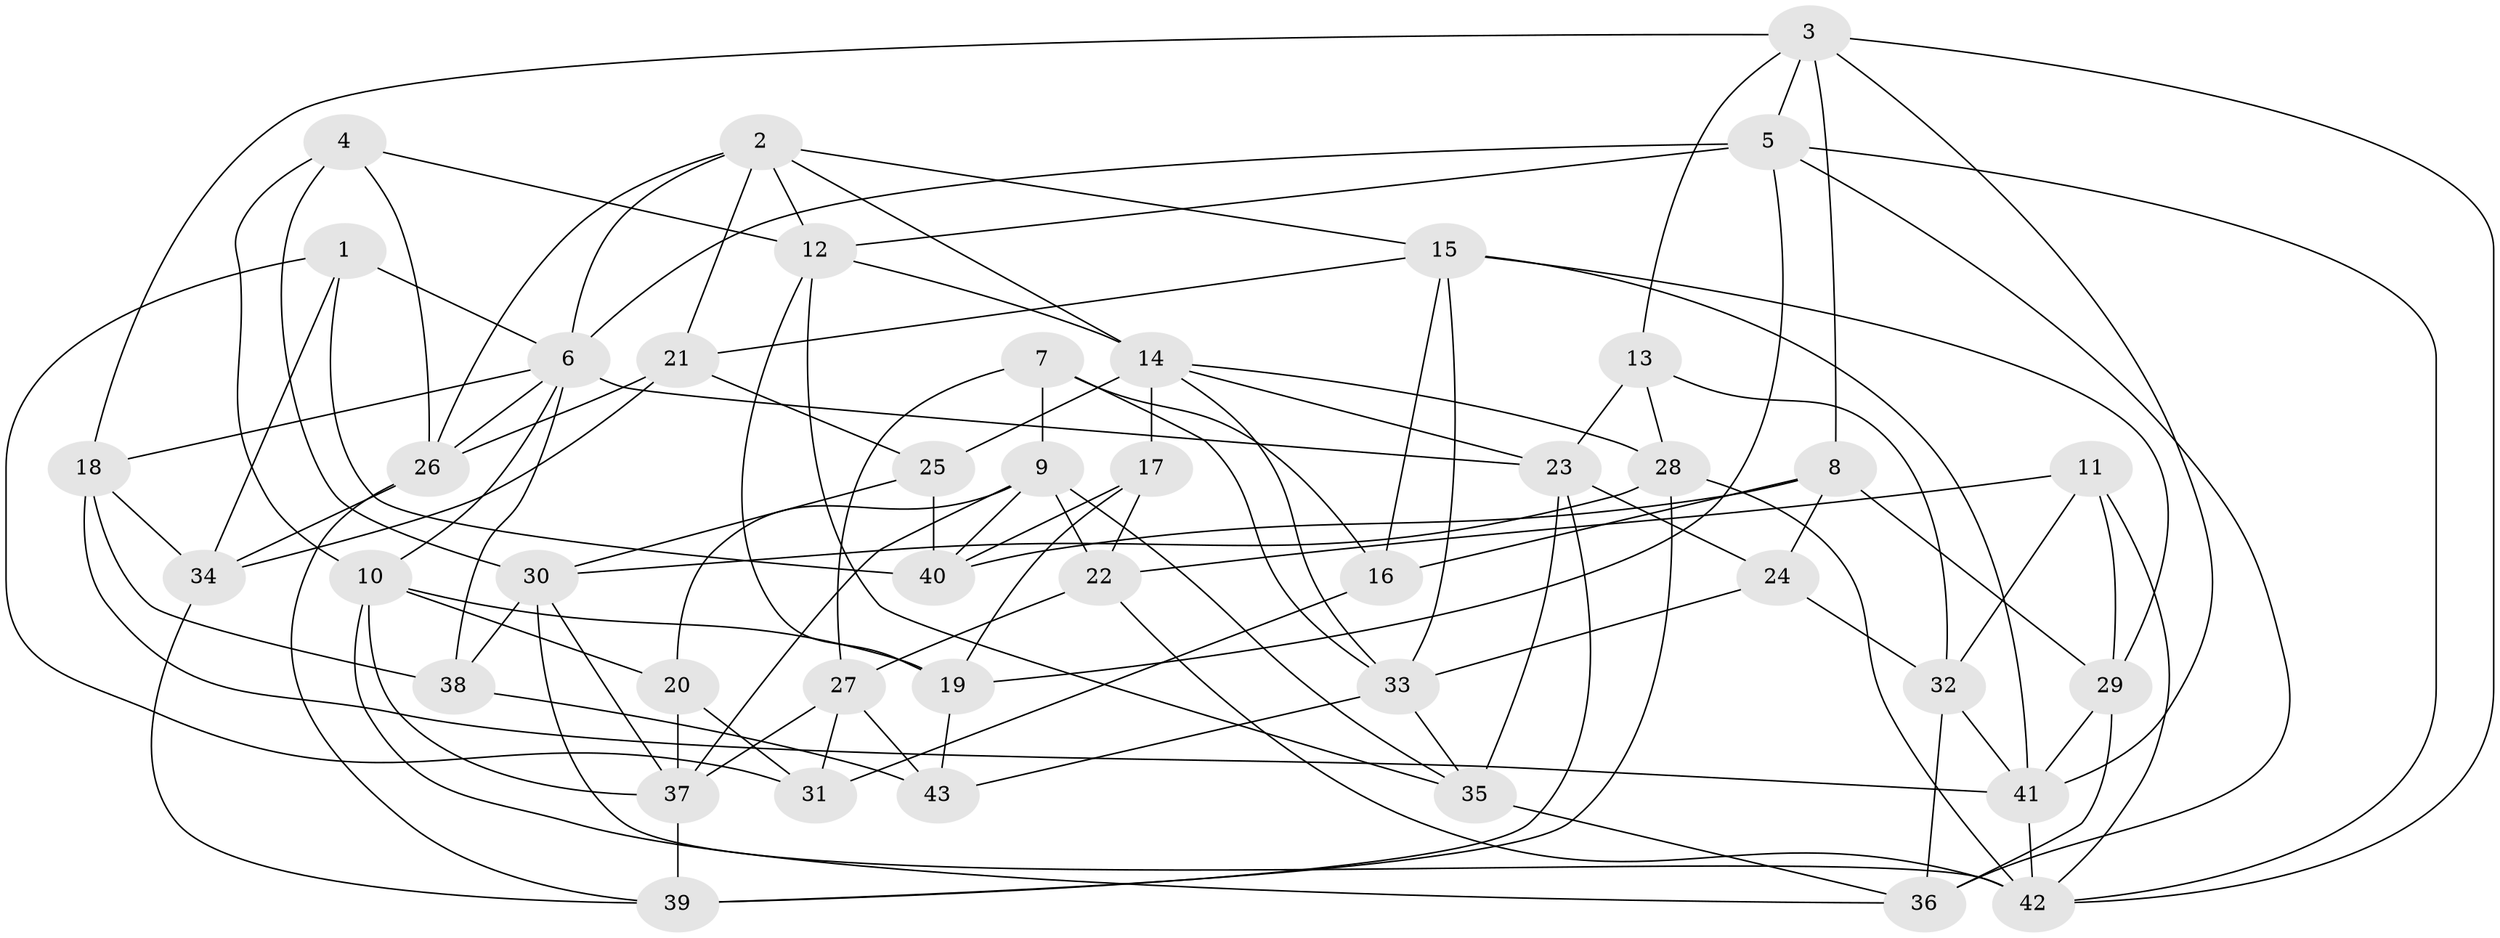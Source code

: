 // original degree distribution, {4: 1.0}
// Generated by graph-tools (version 1.1) at 2025/03/03/09/25 03:03:06]
// undirected, 43 vertices, 111 edges
graph export_dot {
graph [start="1"]
  node [color=gray90,style=filled];
  1;
  2;
  3;
  4;
  5;
  6;
  7;
  8;
  9;
  10;
  11;
  12;
  13;
  14;
  15;
  16;
  17;
  18;
  19;
  20;
  21;
  22;
  23;
  24;
  25;
  26;
  27;
  28;
  29;
  30;
  31;
  32;
  33;
  34;
  35;
  36;
  37;
  38;
  39;
  40;
  41;
  42;
  43;
  1 -- 6 [weight=1.0];
  1 -- 31 [weight=1.0];
  1 -- 34 [weight=1.0];
  1 -- 40 [weight=1.0];
  2 -- 6 [weight=1.0];
  2 -- 12 [weight=1.0];
  2 -- 14 [weight=1.0];
  2 -- 15 [weight=1.0];
  2 -- 21 [weight=1.0];
  2 -- 26 [weight=1.0];
  3 -- 5 [weight=1.0];
  3 -- 8 [weight=1.0];
  3 -- 13 [weight=1.0];
  3 -- 18 [weight=1.0];
  3 -- 41 [weight=1.0];
  3 -- 42 [weight=1.0];
  4 -- 10 [weight=1.0];
  4 -- 12 [weight=1.0];
  4 -- 26 [weight=1.0];
  4 -- 30 [weight=1.0];
  5 -- 6 [weight=1.0];
  5 -- 12 [weight=1.0];
  5 -- 19 [weight=1.0];
  5 -- 36 [weight=1.0];
  5 -- 42 [weight=1.0];
  6 -- 10 [weight=1.0];
  6 -- 18 [weight=1.0];
  6 -- 23 [weight=1.0];
  6 -- 26 [weight=1.0];
  6 -- 38 [weight=1.0];
  7 -- 9 [weight=1.0];
  7 -- 16 [weight=1.0];
  7 -- 27 [weight=1.0];
  7 -- 33 [weight=1.0];
  8 -- 16 [weight=2.0];
  8 -- 24 [weight=1.0];
  8 -- 29 [weight=1.0];
  8 -- 40 [weight=1.0];
  9 -- 20 [weight=1.0];
  9 -- 22 [weight=1.0];
  9 -- 35 [weight=1.0];
  9 -- 37 [weight=1.0];
  9 -- 40 [weight=1.0];
  10 -- 19 [weight=1.0];
  10 -- 20 [weight=1.0];
  10 -- 36 [weight=1.0];
  10 -- 37 [weight=1.0];
  11 -- 22 [weight=1.0];
  11 -- 29 [weight=1.0];
  11 -- 32 [weight=1.0];
  11 -- 42 [weight=1.0];
  12 -- 14 [weight=1.0];
  12 -- 19 [weight=1.0];
  12 -- 35 [weight=1.0];
  13 -- 23 [weight=1.0];
  13 -- 28 [weight=1.0];
  13 -- 32 [weight=1.0];
  14 -- 17 [weight=1.0];
  14 -- 23 [weight=1.0];
  14 -- 25 [weight=2.0];
  14 -- 28 [weight=1.0];
  14 -- 33 [weight=1.0];
  15 -- 16 [weight=1.0];
  15 -- 21 [weight=1.0];
  15 -- 29 [weight=1.0];
  15 -- 33 [weight=1.0];
  15 -- 41 [weight=1.0];
  16 -- 31 [weight=2.0];
  17 -- 19 [weight=1.0];
  17 -- 22 [weight=2.0];
  17 -- 40 [weight=2.0];
  18 -- 34 [weight=2.0];
  18 -- 38 [weight=1.0];
  18 -- 41 [weight=1.0];
  19 -- 43 [weight=2.0];
  20 -- 31 [weight=2.0];
  20 -- 37 [weight=2.0];
  21 -- 25 [weight=2.0];
  21 -- 26 [weight=1.0];
  21 -- 34 [weight=1.0];
  22 -- 27 [weight=1.0];
  22 -- 42 [weight=1.0];
  23 -- 24 [weight=1.0];
  23 -- 35 [weight=1.0];
  23 -- 39 [weight=1.0];
  24 -- 32 [weight=1.0];
  24 -- 33 [weight=1.0];
  25 -- 30 [weight=1.0];
  25 -- 40 [weight=1.0];
  26 -- 34 [weight=1.0];
  26 -- 39 [weight=1.0];
  27 -- 31 [weight=1.0];
  27 -- 37 [weight=1.0];
  27 -- 43 [weight=2.0];
  28 -- 30 [weight=1.0];
  28 -- 39 [weight=1.0];
  28 -- 42 [weight=2.0];
  29 -- 36 [weight=2.0];
  29 -- 41 [weight=1.0];
  30 -- 37 [weight=1.0];
  30 -- 38 [weight=1.0];
  30 -- 42 [weight=1.0];
  32 -- 36 [weight=2.0];
  32 -- 41 [weight=1.0];
  33 -- 35 [weight=1.0];
  33 -- 43 [weight=1.0];
  34 -- 39 [weight=1.0];
  35 -- 36 [weight=2.0];
  37 -- 39 [weight=2.0];
  38 -- 43 [weight=1.0];
  41 -- 42 [weight=1.0];
}
